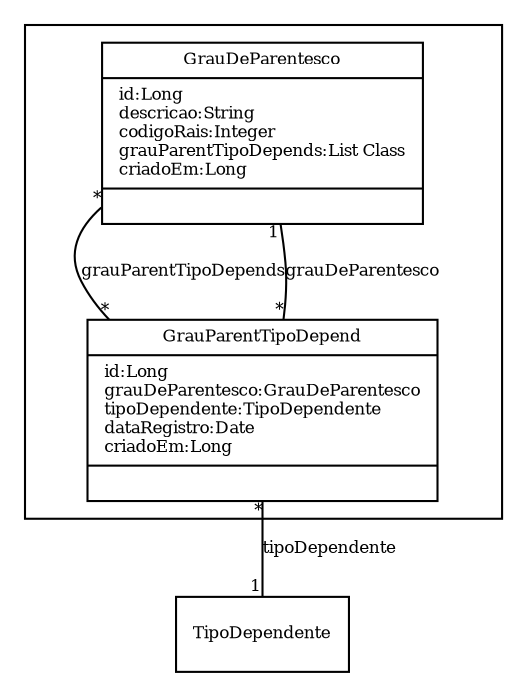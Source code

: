 digraph G{
fontname = "Times-Roman"
fontsize = 8

node [
        fontname = "Times-Roman"
        fontsize = 8
        shape = "record"
]

edge [
        fontname = "Times-Roman"
        fontsize = 8
]

subgraph clusterGRAU_DE_PARENTESCO
{
GrauDeParentesco [label = "{GrauDeParentesco|id:Long\ldescricao:String\lcodigoRais:Integer\lgrauParentTipoDepends:List Class\lcriadoEm:Long\l|\l}"]
GrauParentTipoDepend [label = "{GrauParentTipoDepend|id:Long\lgrauDeParentesco:GrauDeParentesco\ltipoDependente:TipoDependente\ldataRegistro:Date\lcriadoEm:Long\l|\l}"]
}
edge [arrowhead = "none" headlabel = "*" taillabel = "*"] GrauDeParentesco -> GrauParentTipoDepend [label = "grauParentTipoDepends"]
edge [arrowhead = "none" headlabel = "1" taillabel = "*"] GrauParentTipoDepend -> GrauDeParentesco [label = "grauDeParentesco"]
edge [arrowhead = "none" headlabel = "1" taillabel = "*"] GrauParentTipoDepend -> TipoDependente [label = "tipoDependente"]
}
